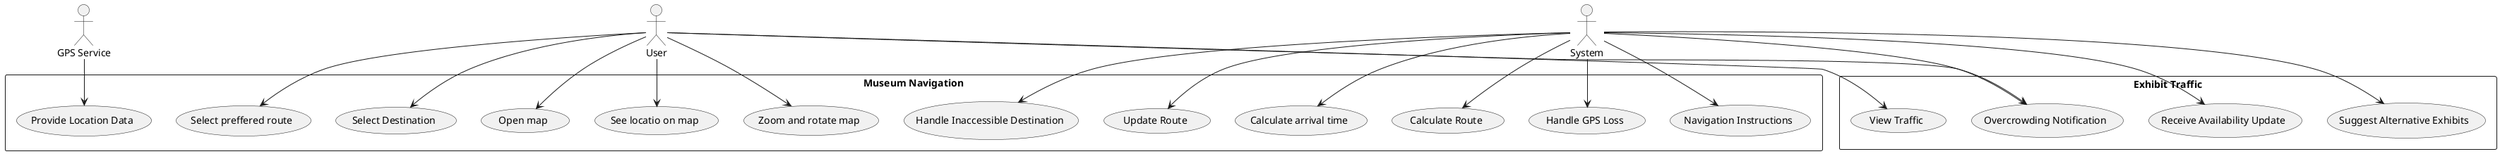 @startuml

actor User
actor "GPS Service" as GPS
actor "System" as Sys

rectangle "Museum Navigation" {
    User --> (Open map) 
    User --> (Select Destination)
    User --> (Select preffered route)
    User --> (Zoom and rotate map)
    User --> (See locatio on map)
    Sys --> (Calculate Route)
    Sys --> (Calculate arrival time)
    Sys --> (Update Route)
    Sys --> (Handle Inaccessible Destination)
    Sys --> (Navigation Instructions)
    Sys --> (Handle GPS Loss)
    GPS --> (Provide Location Data)
}

rectangle "Exhibit Traffic" {
    User --> (View Traffic)
    User --> (Overcrowding Notification)
    Sys --> (Overcrowding Notification)
    Sys --> (Suggest Alternative Exhibits)
    Sys --> (Receive Availability Update)
}

@enduml
